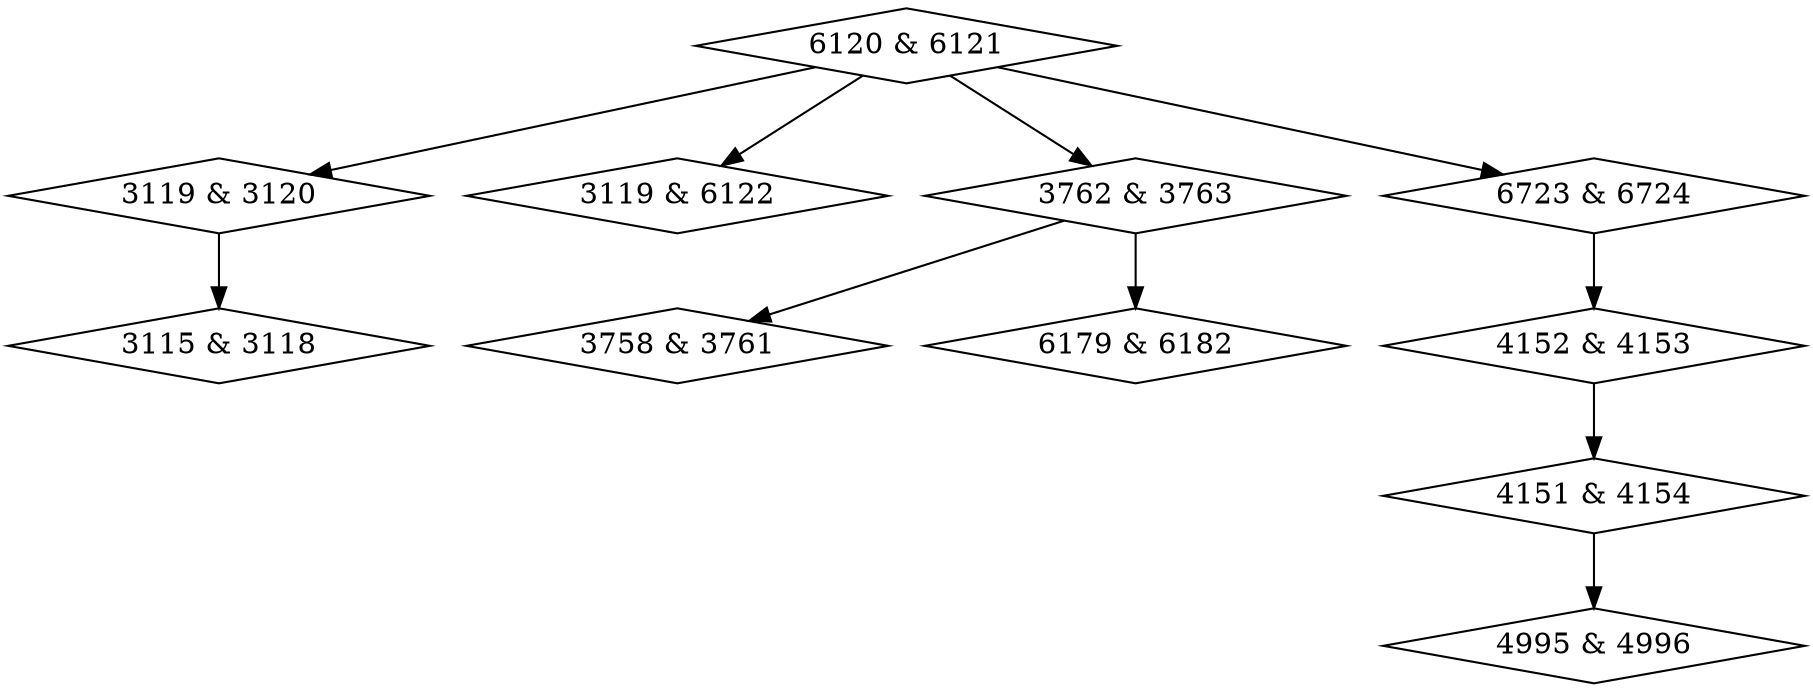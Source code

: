 digraph {
0 [label = "3115 & 3118", shape = diamond];
1 [label = "3119 & 3120", shape = diamond];
2 [label = "3119 & 6122", shape = diamond];
3 [label = "3758 & 3761", shape = diamond];
4 [label = "3762 & 3763", shape = diamond];
5 [label = "4151 & 4154", shape = diamond];
6 [label = "4152 & 4153", shape = diamond];
7 [label = "4995 & 4996", shape = diamond];
8 [label = "6120 & 6121", shape = diamond];
9 [label = "6179 & 6182", shape = diamond];
10 [label = "6723 & 6724", shape = diamond];
1->0;
4->3;
4->9;
5->7;
6->5;
8->1;
8->2;
8->4;
8->10;
10->6;
}
